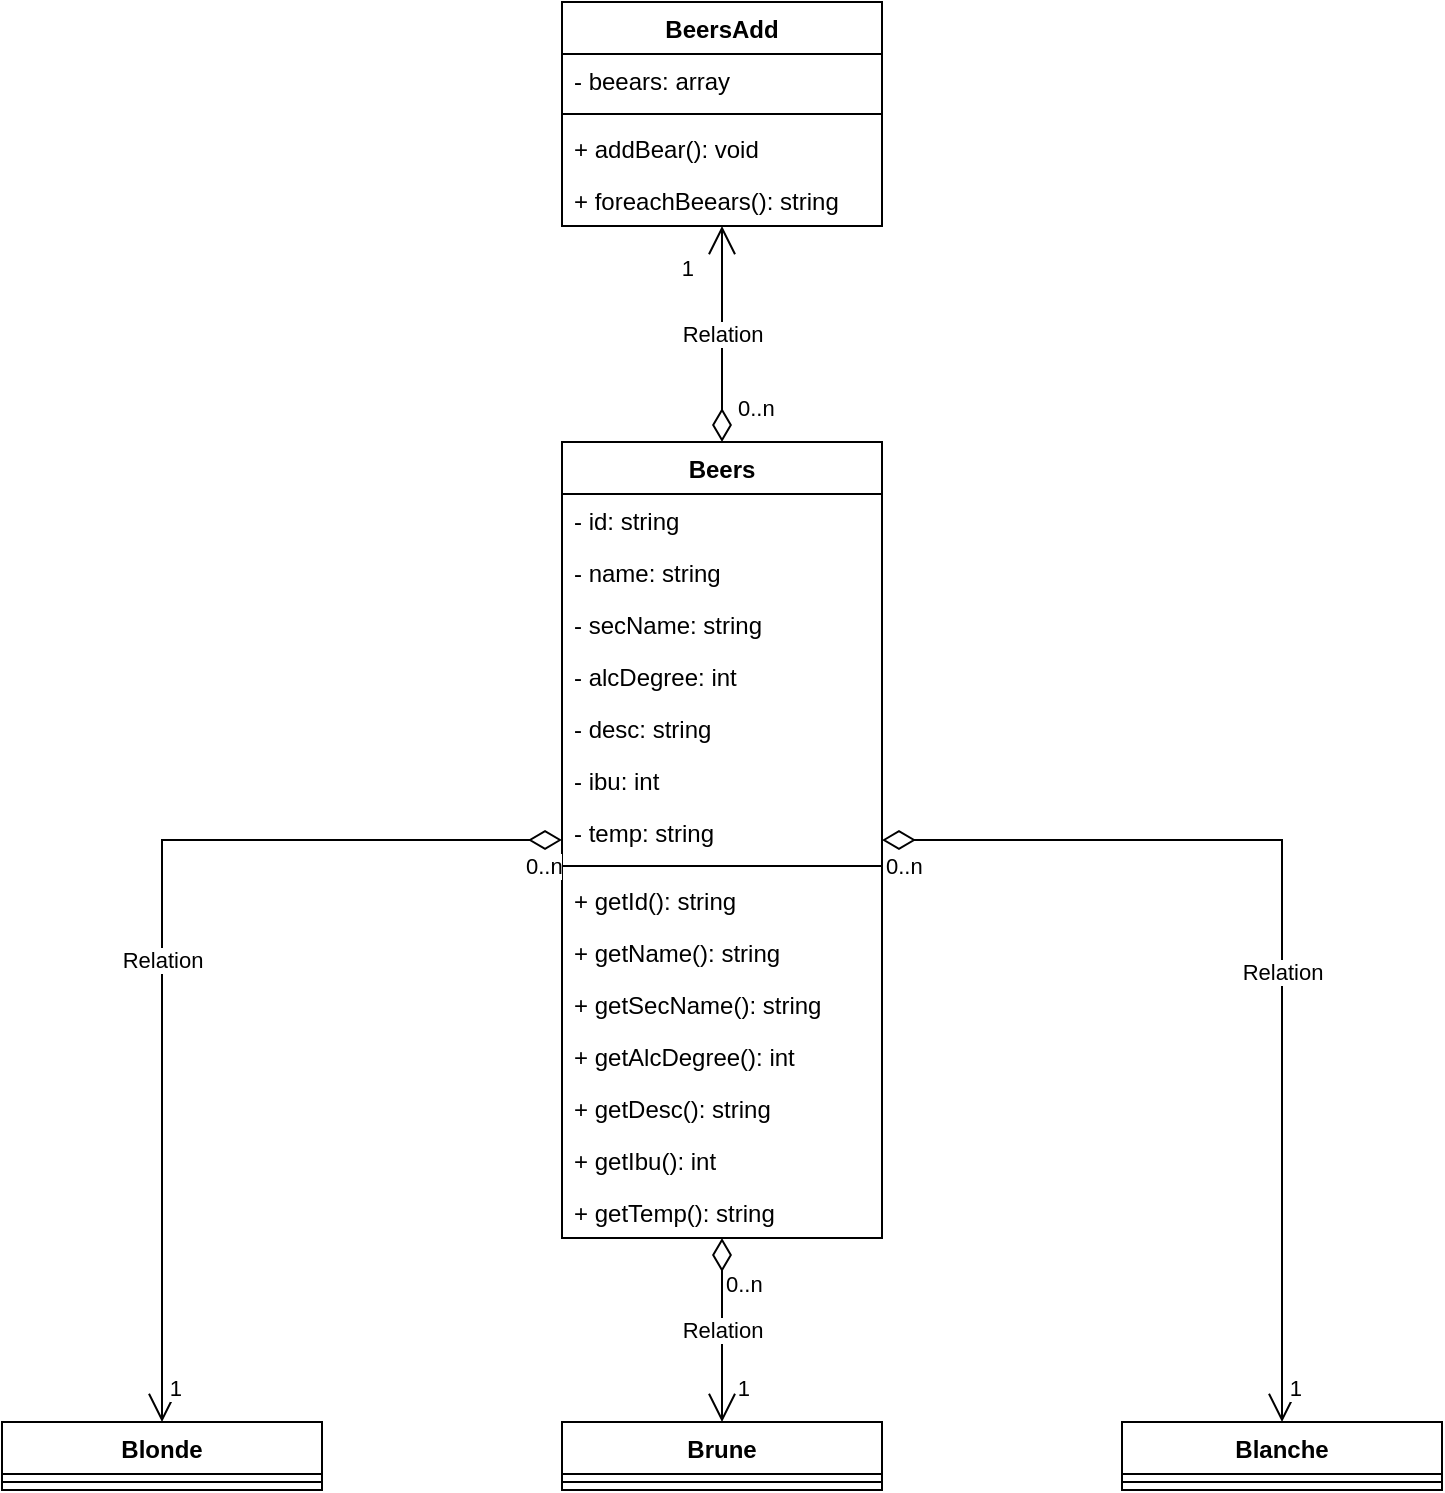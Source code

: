 <mxfile version="16.4.6" type="device"><diagram id="xLZgdI2yFLOI8GIPa52g" name="Page-1"><mxGraphModel dx="1150" dy="477" grid="1" gridSize="10" guides="1" tooltips="1" connect="1" arrows="1" fold="1" page="1" pageScale="1" pageWidth="827" pageHeight="1169" math="0" shadow="0"><root><mxCell id="0"/><mxCell id="1" parent="0"/><mxCell id="btQaIZ2AwmgtmuhM0MhC-1" value="Beers" style="swimlane;fontStyle=1;align=center;verticalAlign=top;childLayout=stackLayout;horizontal=1;startSize=26;horizontalStack=0;resizeParent=1;resizeParentMax=0;resizeLast=0;collapsible=1;marginBottom=0;" parent="1" vertex="1"><mxGeometry x="334" y="250" width="160" height="398" as="geometry"/></mxCell><mxCell id="SImTDQgY7ZbXBonXEjlb-47" value="- id: string" style="text;strokeColor=none;fillColor=none;align=left;verticalAlign=top;spacingLeft=4;spacingRight=4;overflow=hidden;rotatable=0;points=[[0,0.5],[1,0.5]];portConstraint=eastwest;" parent="btQaIZ2AwmgtmuhM0MhC-1" vertex="1"><mxGeometry y="26" width="160" height="26" as="geometry"/></mxCell><mxCell id="SImTDQgY7ZbXBonXEjlb-1" value="- name: string" style="text;strokeColor=none;fillColor=none;align=left;verticalAlign=top;spacingLeft=4;spacingRight=4;overflow=hidden;rotatable=0;points=[[0,0.5],[1,0.5]];portConstraint=eastwest;" parent="btQaIZ2AwmgtmuhM0MhC-1" vertex="1"><mxGeometry y="52" width="160" height="26" as="geometry"/></mxCell><mxCell id="SImTDQgY7ZbXBonXEjlb-2" value="- secName: string" style="text;strokeColor=none;fillColor=none;align=left;verticalAlign=top;spacingLeft=4;spacingRight=4;overflow=hidden;rotatable=0;points=[[0,0.5],[1,0.5]];portConstraint=eastwest;" parent="btQaIZ2AwmgtmuhM0MhC-1" vertex="1"><mxGeometry y="78" width="160" height="26" as="geometry"/></mxCell><mxCell id="SImTDQgY7ZbXBonXEjlb-3" value="- alcDegree: int" style="text;strokeColor=none;fillColor=none;align=left;verticalAlign=top;spacingLeft=4;spacingRight=4;overflow=hidden;rotatable=0;points=[[0,0.5],[1,0.5]];portConstraint=eastwest;" parent="btQaIZ2AwmgtmuhM0MhC-1" vertex="1"><mxGeometry y="104" width="160" height="26" as="geometry"/></mxCell><mxCell id="SImTDQgY7ZbXBonXEjlb-4" value="- desc: string" style="text;strokeColor=none;fillColor=none;align=left;verticalAlign=top;spacingLeft=4;spacingRight=4;overflow=hidden;rotatable=0;points=[[0,0.5],[1,0.5]];portConstraint=eastwest;" parent="btQaIZ2AwmgtmuhM0MhC-1" vertex="1"><mxGeometry y="130" width="160" height="26" as="geometry"/></mxCell><mxCell id="SImTDQgY7ZbXBonXEjlb-49" value="- ibu: int" style="text;strokeColor=none;fillColor=none;align=left;verticalAlign=top;spacingLeft=4;spacingRight=4;overflow=hidden;rotatable=0;points=[[0,0.5],[1,0.5]];portConstraint=eastwest;" parent="btQaIZ2AwmgtmuhM0MhC-1" vertex="1"><mxGeometry y="156" width="160" height="26" as="geometry"/></mxCell><mxCell id="SImTDQgY7ZbXBonXEjlb-51" value="- temp: string" style="text;strokeColor=none;fillColor=none;align=left;verticalAlign=top;spacingLeft=4;spacingRight=4;overflow=hidden;rotatable=0;points=[[0,0.5],[1,0.5]];portConstraint=eastwest;" parent="btQaIZ2AwmgtmuhM0MhC-1" vertex="1"><mxGeometry y="182" width="160" height="26" as="geometry"/></mxCell><mxCell id="btQaIZ2AwmgtmuhM0MhC-3" value="" style="line;strokeWidth=1;fillColor=none;align=left;verticalAlign=middle;spacingTop=-1;spacingLeft=3;spacingRight=3;rotatable=0;labelPosition=right;points=[];portConstraint=eastwest;" parent="btQaIZ2AwmgtmuhM0MhC-1" vertex="1"><mxGeometry y="208" width="160" height="8" as="geometry"/></mxCell><mxCell id="B0UJuBFFb7fX5z1xrysJ-1" value="+ getId(): string" style="text;strokeColor=none;fillColor=none;align=left;verticalAlign=top;spacingLeft=4;spacingRight=4;overflow=hidden;rotatable=0;points=[[0,0.5],[1,0.5]];portConstraint=eastwest;" vertex="1" parent="btQaIZ2AwmgtmuhM0MhC-1"><mxGeometry y="216" width="160" height="26" as="geometry"/></mxCell><mxCell id="B0UJuBFFb7fX5z1xrysJ-2" value="+ getName(): string" style="text;strokeColor=none;fillColor=none;align=left;verticalAlign=top;spacingLeft=4;spacingRight=4;overflow=hidden;rotatable=0;points=[[0,0.5],[1,0.5]];portConstraint=eastwest;" vertex="1" parent="btQaIZ2AwmgtmuhM0MhC-1"><mxGeometry y="242" width="160" height="26" as="geometry"/></mxCell><mxCell id="B0UJuBFFb7fX5z1xrysJ-3" value="+ getSecName(): string" style="text;strokeColor=none;fillColor=none;align=left;verticalAlign=top;spacingLeft=4;spacingRight=4;overflow=hidden;rotatable=0;points=[[0,0.5],[1,0.5]];portConstraint=eastwest;" vertex="1" parent="btQaIZ2AwmgtmuhM0MhC-1"><mxGeometry y="268" width="160" height="26" as="geometry"/></mxCell><mxCell id="B0UJuBFFb7fX5z1xrysJ-4" value="+ getAlcDegree(): int" style="text;strokeColor=none;fillColor=none;align=left;verticalAlign=top;spacingLeft=4;spacingRight=4;overflow=hidden;rotatable=0;points=[[0,0.5],[1,0.5]];portConstraint=eastwest;" vertex="1" parent="btQaIZ2AwmgtmuhM0MhC-1"><mxGeometry y="294" width="160" height="26" as="geometry"/></mxCell><mxCell id="B0UJuBFFb7fX5z1xrysJ-5" value="+ getDesc(): string" style="text;strokeColor=none;fillColor=none;align=left;verticalAlign=top;spacingLeft=4;spacingRight=4;overflow=hidden;rotatable=0;points=[[0,0.5],[1,0.5]];portConstraint=eastwest;" vertex="1" parent="btQaIZ2AwmgtmuhM0MhC-1"><mxGeometry y="320" width="160" height="26" as="geometry"/></mxCell><mxCell id="B0UJuBFFb7fX5z1xrysJ-6" value="+ getIbu(): int" style="text;strokeColor=none;fillColor=none;align=left;verticalAlign=top;spacingLeft=4;spacingRight=4;overflow=hidden;rotatable=0;points=[[0,0.5],[1,0.5]];portConstraint=eastwest;" vertex="1" parent="btQaIZ2AwmgtmuhM0MhC-1"><mxGeometry y="346" width="160" height="26" as="geometry"/></mxCell><mxCell id="B0UJuBFFb7fX5z1xrysJ-7" value="+ getTemp(): string" style="text;strokeColor=none;fillColor=none;align=left;verticalAlign=top;spacingLeft=4;spacingRight=4;overflow=hidden;rotatable=0;points=[[0,0.5],[1,0.5]];portConstraint=eastwest;" vertex="1" parent="btQaIZ2AwmgtmuhM0MhC-1"><mxGeometry y="372" width="160" height="26" as="geometry"/></mxCell><mxCell id="SImTDQgY7ZbXBonXEjlb-8" value="Blonde" style="swimlane;fontStyle=1;align=center;verticalAlign=top;childLayout=stackLayout;horizontal=1;startSize=26;horizontalStack=0;resizeParent=1;resizeParentMax=0;resizeLast=0;collapsible=1;marginBottom=0;" parent="1" vertex="1"><mxGeometry x="54" y="740" width="160" height="34" as="geometry"/></mxCell><mxCell id="SImTDQgY7ZbXBonXEjlb-14" value="" style="line;strokeWidth=1;fillColor=none;align=left;verticalAlign=middle;spacingTop=-1;spacingLeft=3;spacingRight=3;rotatable=0;labelPosition=right;points=[];portConstraint=eastwest;" parent="SImTDQgY7ZbXBonXEjlb-8" vertex="1"><mxGeometry y="26" width="160" height="8" as="geometry"/></mxCell><mxCell id="SImTDQgY7ZbXBonXEjlb-16" value="Brune" style="swimlane;fontStyle=1;align=center;verticalAlign=top;childLayout=stackLayout;horizontal=1;startSize=26;horizontalStack=0;resizeParent=1;resizeParentMax=0;resizeLast=0;collapsible=1;marginBottom=0;" parent="1" vertex="1"><mxGeometry x="334" y="740" width="160" height="34" as="geometry"/></mxCell><mxCell id="SImTDQgY7ZbXBonXEjlb-22" value="" style="line;strokeWidth=1;fillColor=none;align=left;verticalAlign=middle;spacingTop=-1;spacingLeft=3;spacingRight=3;rotatable=0;labelPosition=right;points=[];portConstraint=eastwest;" parent="SImTDQgY7ZbXBonXEjlb-16" vertex="1"><mxGeometry y="26" width="160" height="8" as="geometry"/></mxCell><mxCell id="SImTDQgY7ZbXBonXEjlb-24" value="Blanche" style="swimlane;fontStyle=1;align=center;verticalAlign=top;childLayout=stackLayout;horizontal=1;startSize=26;horizontalStack=0;resizeParent=1;resizeParentMax=0;resizeLast=0;collapsible=1;marginBottom=0;" parent="1" vertex="1"><mxGeometry x="614" y="740" width="160" height="34" as="geometry"/></mxCell><mxCell id="SImTDQgY7ZbXBonXEjlb-30" value="" style="line;strokeWidth=1;fillColor=none;align=left;verticalAlign=middle;spacingTop=-1;spacingLeft=3;spacingRight=3;rotatable=0;labelPosition=right;points=[];portConstraint=eastwest;" parent="SImTDQgY7ZbXBonXEjlb-24" vertex="1"><mxGeometry y="26" width="160" height="8" as="geometry"/></mxCell><mxCell id="SImTDQgY7ZbXBonXEjlb-32" value="Relation" style="endArrow=open;html=1;endSize=12;startArrow=diamondThin;startSize=14;startFill=0;edgeStyle=orthogonalEdgeStyle;rounded=0;entryX=0.5;entryY=0;entryDx=0;entryDy=0;" parent="1" source="btQaIZ2AwmgtmuhM0MhC-1" target="SImTDQgY7ZbXBonXEjlb-24" edge="1"><mxGeometry x="0.081" relative="1" as="geometry"><mxPoint x="424" y="560" as="sourcePoint"/><mxPoint x="584" y="560" as="targetPoint"/><mxPoint as="offset"/></mxGeometry></mxCell><mxCell id="SImTDQgY7ZbXBonXEjlb-33" value="0..n" style="edgeLabel;resizable=0;html=1;align=left;verticalAlign=top;" parent="SImTDQgY7ZbXBonXEjlb-32" connectable="0" vertex="1"><mxGeometry x="-1" relative="1" as="geometry"/></mxCell><mxCell id="SImTDQgY7ZbXBonXEjlb-34" value="1" style="edgeLabel;resizable=0;html=1;align=right;verticalAlign=top;" parent="SImTDQgY7ZbXBonXEjlb-32" connectable="0" vertex="1"><mxGeometry x="1" relative="1" as="geometry"><mxPoint x="10" y="-30" as="offset"/></mxGeometry></mxCell><mxCell id="SImTDQgY7ZbXBonXEjlb-35" value="Relation" style="endArrow=open;html=1;endSize=12;startArrow=diamondThin;startSize=14;startFill=0;edgeStyle=orthogonalEdgeStyle;rounded=0;entryX=0.5;entryY=0;entryDx=0;entryDy=0;" parent="1" source="btQaIZ2AwmgtmuhM0MhC-1" target="SImTDQgY7ZbXBonXEjlb-16" edge="1"><mxGeometry relative="1" as="geometry"><mxPoint x="414" y="580" as="sourcePoint"/><mxPoint x="584" y="560" as="targetPoint"/></mxGeometry></mxCell><mxCell id="SImTDQgY7ZbXBonXEjlb-36" value="0..n" style="edgeLabel;resizable=0;html=1;align=left;verticalAlign=top;" parent="SImTDQgY7ZbXBonXEjlb-35" connectable="0" vertex="1"><mxGeometry x="-1" relative="1" as="geometry"><mxPoint y="10" as="offset"/></mxGeometry></mxCell><mxCell id="SImTDQgY7ZbXBonXEjlb-37" value="1" style="edgeLabel;resizable=0;html=1;align=right;verticalAlign=top;" parent="SImTDQgY7ZbXBonXEjlb-35" connectable="0" vertex="1"><mxGeometry x="1" relative="1" as="geometry"><mxPoint x="14" y="-30" as="offset"/></mxGeometry></mxCell><mxCell id="SImTDQgY7ZbXBonXEjlb-38" value="Relation" style="endArrow=open;html=1;endSize=12;startArrow=diamondThin;startSize=14;startFill=0;edgeStyle=orthogonalEdgeStyle;rounded=0;entryX=0.5;entryY=0;entryDx=0;entryDy=0;" parent="1" source="btQaIZ2AwmgtmuhM0MhC-1" target="SImTDQgY7ZbXBonXEjlb-8" edge="1"><mxGeometry x="0.059" relative="1" as="geometry"><mxPoint x="424" y="560" as="sourcePoint"/><mxPoint x="584" y="560" as="targetPoint"/><mxPoint as="offset"/></mxGeometry></mxCell><mxCell id="SImTDQgY7ZbXBonXEjlb-39" value="0..n" style="edgeLabel;resizable=0;html=1;align=left;verticalAlign=top;" parent="SImTDQgY7ZbXBonXEjlb-38" connectable="0" vertex="1"><mxGeometry x="-1" relative="1" as="geometry"><mxPoint x="-20" as="offset"/></mxGeometry></mxCell><mxCell id="SImTDQgY7ZbXBonXEjlb-40" value="1" style="edgeLabel;resizable=0;html=1;align=right;verticalAlign=top;" parent="SImTDQgY7ZbXBonXEjlb-38" connectable="0" vertex="1"><mxGeometry x="1" relative="1" as="geometry"><mxPoint x="10" y="-30" as="offset"/></mxGeometry></mxCell><mxCell id="B0UJuBFFb7fX5z1xrysJ-8" value="BeersAdd" style="swimlane;fontStyle=1;align=center;verticalAlign=top;childLayout=stackLayout;horizontal=1;startSize=26;horizontalStack=0;resizeParent=1;resizeParentMax=0;resizeLast=0;collapsible=1;marginBottom=0;" vertex="1" parent="1"><mxGeometry x="334" y="30" width="160" height="112" as="geometry"/></mxCell><mxCell id="B0UJuBFFb7fX5z1xrysJ-9" value="- beears: array" style="text;strokeColor=none;fillColor=none;align=left;verticalAlign=top;spacingLeft=4;spacingRight=4;overflow=hidden;rotatable=0;points=[[0,0.5],[1,0.5]];portConstraint=eastwest;" vertex="1" parent="B0UJuBFFb7fX5z1xrysJ-8"><mxGeometry y="26" width="160" height="26" as="geometry"/></mxCell><mxCell id="B0UJuBFFb7fX5z1xrysJ-10" value="" style="line;strokeWidth=1;fillColor=none;align=left;verticalAlign=middle;spacingTop=-1;spacingLeft=3;spacingRight=3;rotatable=0;labelPosition=right;points=[];portConstraint=eastwest;" vertex="1" parent="B0UJuBFFb7fX5z1xrysJ-8"><mxGeometry y="52" width="160" height="8" as="geometry"/></mxCell><mxCell id="B0UJuBFFb7fX5z1xrysJ-11" value="+ addBear(): void" style="text;strokeColor=none;fillColor=none;align=left;verticalAlign=top;spacingLeft=4;spacingRight=4;overflow=hidden;rotatable=0;points=[[0,0.5],[1,0.5]];portConstraint=eastwest;" vertex="1" parent="B0UJuBFFb7fX5z1xrysJ-8"><mxGeometry y="60" width="160" height="26" as="geometry"/></mxCell><mxCell id="B0UJuBFFb7fX5z1xrysJ-12" value="+ foreachBeears(): string" style="text;strokeColor=none;fillColor=none;align=left;verticalAlign=top;spacingLeft=4;spacingRight=4;overflow=hidden;rotatable=0;points=[[0,0.5],[1,0.5]];portConstraint=eastwest;" vertex="1" parent="B0UJuBFFb7fX5z1xrysJ-8"><mxGeometry y="86" width="160" height="26" as="geometry"/></mxCell><mxCell id="B0UJuBFFb7fX5z1xrysJ-23" value="Relation" style="endArrow=open;html=1;endSize=12;startArrow=diamondThin;startSize=14;startFill=0;edgeStyle=orthogonalEdgeStyle;rounded=0;" edge="1" parent="1" source="btQaIZ2AwmgtmuhM0MhC-1" target="B0UJuBFFb7fX5z1xrysJ-8"><mxGeometry relative="1" as="geometry"><mxPoint x="260" y="300" as="sourcePoint"/><mxPoint x="490" y="260" as="targetPoint"/></mxGeometry></mxCell><mxCell id="B0UJuBFFb7fX5z1xrysJ-24" value="0..n" style="edgeLabel;resizable=0;html=1;align=left;verticalAlign=top;" connectable="0" vertex="1" parent="B0UJuBFFb7fX5z1xrysJ-23"><mxGeometry x="-1" relative="1" as="geometry"><mxPoint x="6" y="-30" as="offset"/></mxGeometry></mxCell><mxCell id="B0UJuBFFb7fX5z1xrysJ-25" value="1" style="edgeLabel;resizable=0;html=1;align=right;verticalAlign=top;" connectable="0" vertex="1" parent="B0UJuBFFb7fX5z1xrysJ-23"><mxGeometry x="1" relative="1" as="geometry"><mxPoint x="-14" y="8" as="offset"/></mxGeometry></mxCell></root></mxGraphModel></diagram></mxfile>